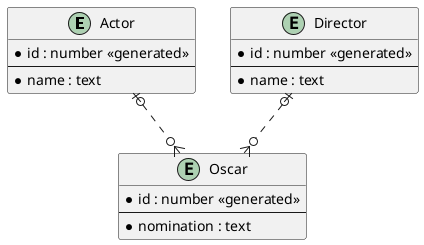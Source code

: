@startuml
'https://plantuml.com/class-diagram

entity "Actor" as e01 {
  *id : number <<generated>>
  --
  *name : text
}

entity "Director" as e02 {
  *id : number <<generated>>
  --
  *name : text
}

entity "Oscar" as e03 {
  *id : number <<generated>>
  --
  *nomination : text
}

e01 |o..o{ e03
e02 |o..o{ e03

@enduml